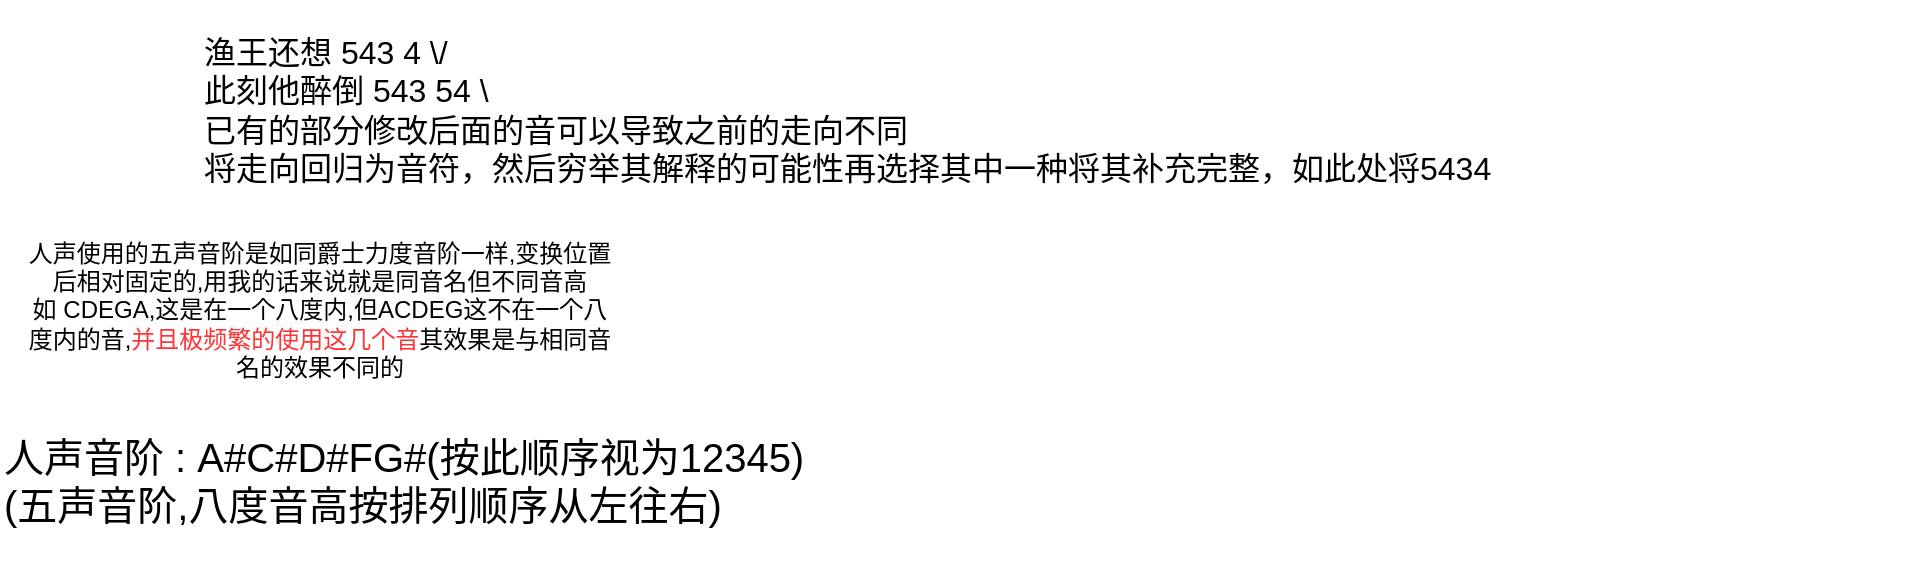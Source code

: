 <mxfile version="21.1.5" type="github">
  <diagram name="第 1 页" id="QdRId8iW14xugF0lzdwk">
    <mxGraphModel dx="398" dy="1883" grid="1" gridSize="10" guides="1" tooltips="1" connect="1" arrows="1" fold="1" page="1" pageScale="1" pageWidth="827" pageHeight="1169" math="0" shadow="0">
      <root>
        <mxCell id="0" />
        <mxCell id="1" parent="0" />
        <mxCell id="QmosnBfjX8igaR8JJhyt-29" value="&lt;div&gt;人声使用的五声音阶是如同爵士力度音阶一样,变换位置后相对固定的,用我的话来说就是同音名但不同音高&lt;/div&gt;&lt;div&gt;如&lt;span style=&quot;white-space: pre;&quot;&gt; &lt;/span&gt;CDEGA,这是在一个八度内,但ACDEG这不在一个八度内的音,&lt;font color=&quot;#ff3333&quot;&gt;并且极频繁的使用这几个音&lt;/font&gt;其效果是与相同音名的效果不同的&lt;/div&gt;" style="text;html=1;strokeColor=none;fillColor=none;align=center;verticalAlign=middle;whiteSpace=wrap;rounded=0;" parent="1" vertex="1">
          <mxGeometry x="10" y="-20" width="300" height="30" as="geometry" />
        </mxCell>
        <mxCell id="QmosnBfjX8igaR8JJhyt-31" value="&lt;div style=&quot;font-size: 20px;&quot;&gt;&lt;font style=&quot;font-size: 20px;&quot;&gt;人声音阶 : A#C#D#FG#(按此顺序视为12345)&lt;/font&gt;&lt;/div&gt;&lt;div style=&quot;font-size: 20px;&quot;&gt;&lt;font style=&quot;font-size: 20px;&quot;&gt;(五声音阶,八度音高按排列顺序从左往右)&lt;/font&gt;&lt;/div&gt;" style="text;html=1;align=left;verticalAlign=middle;resizable=0;points=[];autosize=1;strokeColor=none;fillColor=none;" parent="1" vertex="1">
          <mxGeometry y="40" width="540" height="80" as="geometry" />
        </mxCell>
        <mxCell id="ya9zr0wl_hQoRQG6ac8J-2" value="&lt;div&gt;渔王还想 543 4 \/&lt;/div&gt;&lt;div&gt;此刻他醉倒 543 54 \\&lt;/div&gt;&lt;div&gt;已有的部分修改后面的音可以导致之前的走向不同&lt;/div&gt;&lt;div&gt;将走向回归为音符，然后穷举其解释的可能性再选择其中一种将其补充完整，如此处将5434&lt;br&gt;&lt;/div&gt;" style="text;html=1;align=left;verticalAlign=middle;resizable=0;points=[];autosize=1;strokeColor=none;fillColor=none;fontSize=16;" vertex="1" parent="1">
          <mxGeometry x="100" y="-160" width="860" height="110" as="geometry" />
        </mxCell>
      </root>
    </mxGraphModel>
  </diagram>
</mxfile>
